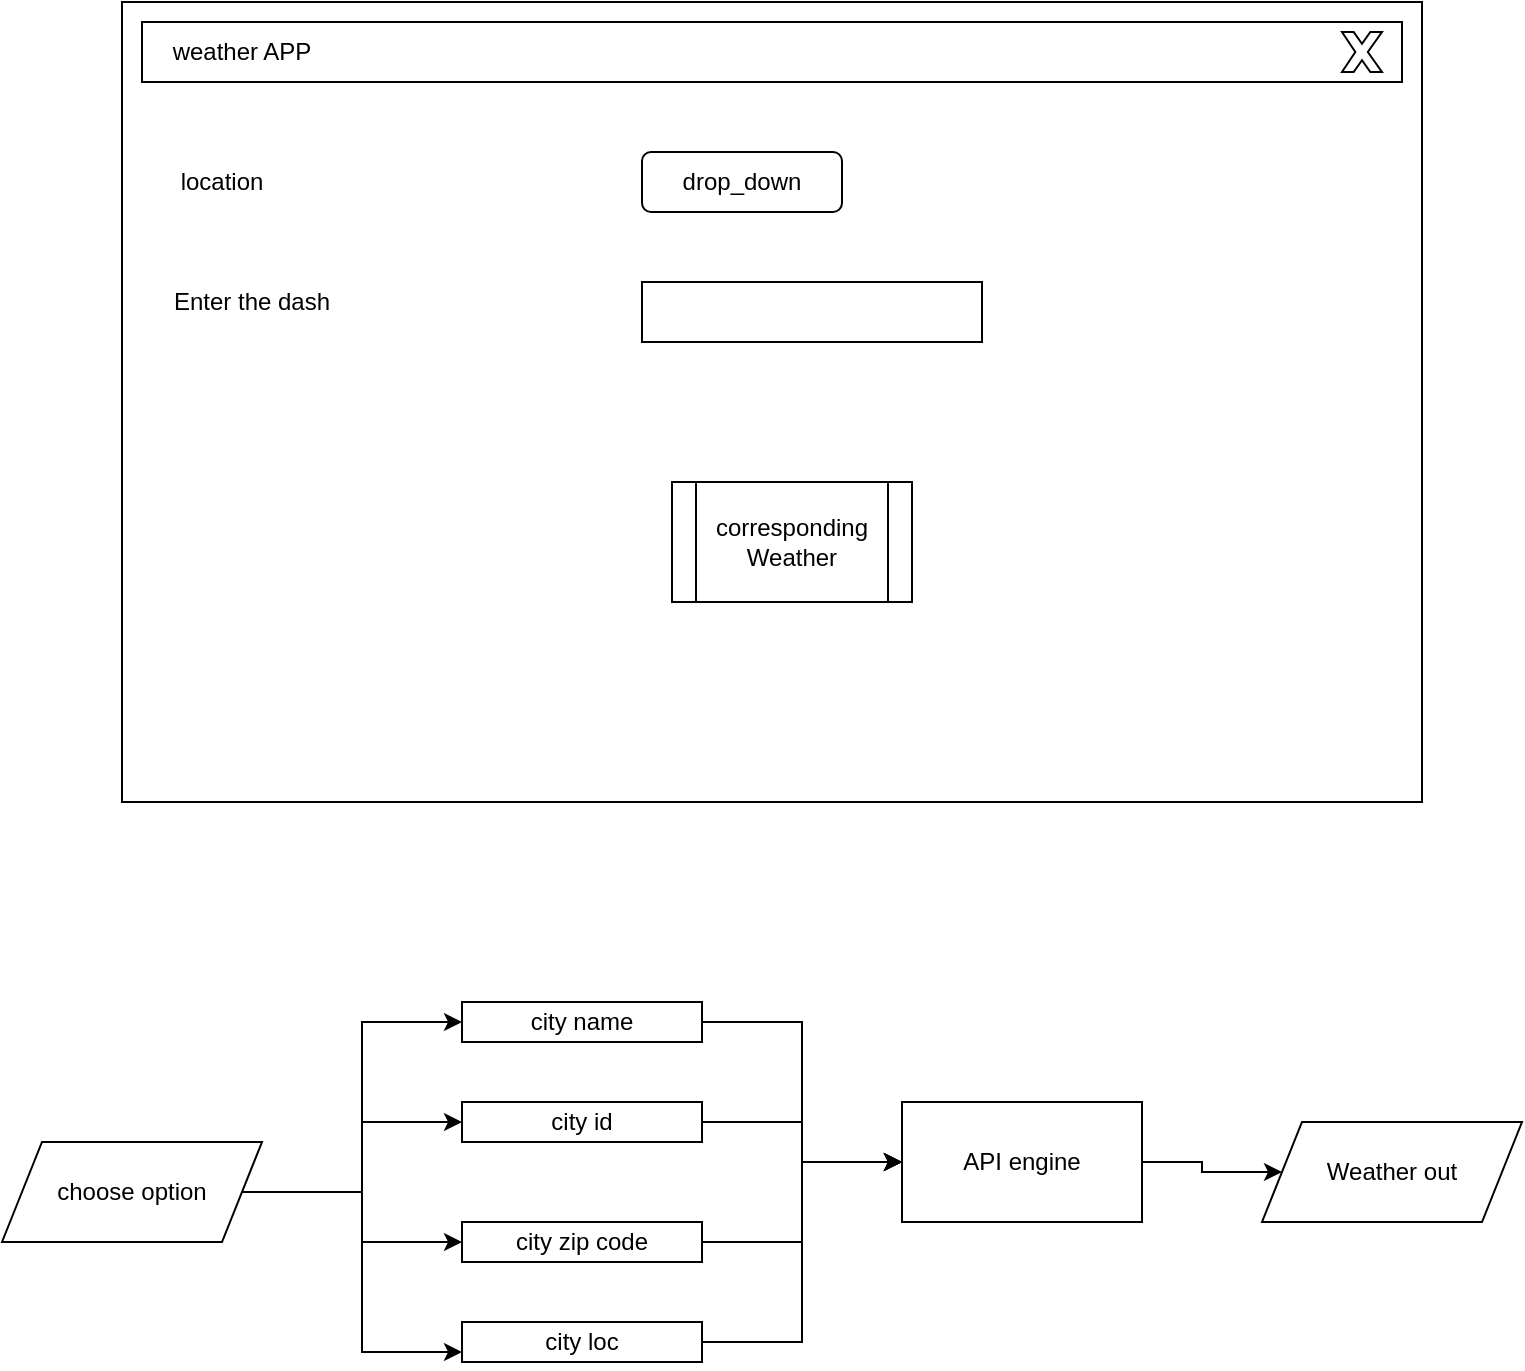 <mxfile version="14.1.8" type="device"><diagram id="G2HwqgGsZZw0c6GwyDDF" name="Page-1"><mxGraphModel dx="1264" dy="601" grid="1" gridSize="10" guides="1" tooltips="1" connect="1" arrows="1" fold="1" page="1" pageScale="1" pageWidth="850" pageHeight="1100" math="0" shadow="0"><root><mxCell id="0"/><mxCell id="1" parent="0"/><mxCell id="Ewg6NH4gF3VkrRxwN8s7-1" value="" style="rounded=0;whiteSpace=wrap;html=1;" parent="1" vertex="1"><mxGeometry x="90" y="50" width="650" height="400" as="geometry"/></mxCell><mxCell id="Ewg6NH4gF3VkrRxwN8s7-2" value="" style="rounded=0;whiteSpace=wrap;html=1;" parent="1" vertex="1"><mxGeometry x="100" y="60" width="630" height="30" as="geometry"/></mxCell><mxCell id="Ewg6NH4gF3VkrRxwN8s7-3" value="weather APP" style="text;html=1;strokeColor=none;fillColor=none;align=center;verticalAlign=middle;whiteSpace=wrap;rounded=0;" parent="1" vertex="1"><mxGeometry x="90" y="65" width="120" height="20" as="geometry"/></mxCell><mxCell id="Ewg6NH4gF3VkrRxwN8s7-4" value="" style="verticalLabelPosition=bottom;verticalAlign=top;html=1;shape=mxgraph.basic.x" parent="1" vertex="1"><mxGeometry x="700" y="65" width="20" height="20" as="geometry"/></mxCell><mxCell id="67P5gjwdFaJ6euNWnxhN-1" value="location" style="text;html=1;strokeColor=none;fillColor=none;align=center;verticalAlign=middle;whiteSpace=wrap;rounded=0;" vertex="1" parent="1"><mxGeometry x="120" y="130" width="40" height="20" as="geometry"/></mxCell><mxCell id="67P5gjwdFaJ6euNWnxhN-2" value="drop_down" style="rounded=1;whiteSpace=wrap;html=1;" vertex="1" parent="1"><mxGeometry x="350" y="125" width="100" height="30" as="geometry"/></mxCell><mxCell id="67P5gjwdFaJ6euNWnxhN-3" value="Enter the dash" style="text;html=1;strokeColor=none;fillColor=none;align=center;verticalAlign=middle;whiteSpace=wrap;rounded=0;" vertex="1" parent="1"><mxGeometry x="90" y="190" width="130" height="20" as="geometry"/></mxCell><mxCell id="67P5gjwdFaJ6euNWnxhN-5" value="" style="rounded=0;whiteSpace=wrap;html=1;" vertex="1" parent="1"><mxGeometry x="350" y="190" width="170" height="30" as="geometry"/></mxCell><mxCell id="67P5gjwdFaJ6euNWnxhN-6" value="corresponding Weather" style="shape=process;whiteSpace=wrap;html=1;backgroundOutline=1;" vertex="1" parent="1"><mxGeometry x="365" y="290" width="120" height="60" as="geometry"/></mxCell><mxCell id="67P5gjwdFaJ6euNWnxhN-13" style="edgeStyle=orthogonalEdgeStyle;rounded=0;orthogonalLoop=1;jettySize=auto;html=1;entryX=0;entryY=0.5;entryDx=0;entryDy=0;" edge="1" parent="1" source="67P5gjwdFaJ6euNWnxhN-7" target="67P5gjwdFaJ6euNWnxhN-8"><mxGeometry relative="1" as="geometry"/></mxCell><mxCell id="67P5gjwdFaJ6euNWnxhN-14" style="edgeStyle=orthogonalEdgeStyle;rounded=0;orthogonalLoop=1;jettySize=auto;html=1;entryX=0;entryY=0.5;entryDx=0;entryDy=0;" edge="1" parent="1" source="67P5gjwdFaJ6euNWnxhN-7" target="67P5gjwdFaJ6euNWnxhN-9"><mxGeometry relative="1" as="geometry"/></mxCell><mxCell id="67P5gjwdFaJ6euNWnxhN-15" style="edgeStyle=orthogonalEdgeStyle;rounded=0;orthogonalLoop=1;jettySize=auto;html=1;entryX=0;entryY=0.75;entryDx=0;entryDy=0;" edge="1" parent="1" source="67P5gjwdFaJ6euNWnxhN-7" target="67P5gjwdFaJ6euNWnxhN-12"><mxGeometry relative="1" as="geometry"/></mxCell><mxCell id="67P5gjwdFaJ6euNWnxhN-16" style="edgeStyle=orthogonalEdgeStyle;rounded=0;orthogonalLoop=1;jettySize=auto;html=1;entryX=0;entryY=0.5;entryDx=0;entryDy=0;" edge="1" parent="1" source="67P5gjwdFaJ6euNWnxhN-7" target="67P5gjwdFaJ6euNWnxhN-11"><mxGeometry relative="1" as="geometry"/></mxCell><mxCell id="67P5gjwdFaJ6euNWnxhN-7" value="choose option" style="shape=parallelogram;perimeter=parallelogramPerimeter;whiteSpace=wrap;html=1;fixedSize=1;" vertex="1" parent="1"><mxGeometry x="30" y="620" width="130" height="50" as="geometry"/></mxCell><mxCell id="67P5gjwdFaJ6euNWnxhN-21" style="edgeStyle=orthogonalEdgeStyle;rounded=0;orthogonalLoop=1;jettySize=auto;html=1;entryX=0;entryY=0.5;entryDx=0;entryDy=0;" edge="1" parent="1" source="67P5gjwdFaJ6euNWnxhN-8" target="67P5gjwdFaJ6euNWnxhN-17"><mxGeometry relative="1" as="geometry"/></mxCell><mxCell id="67P5gjwdFaJ6euNWnxhN-8" value="city name" style="rounded=0;whiteSpace=wrap;html=1;" vertex="1" parent="1"><mxGeometry x="260" y="550" width="120" height="20" as="geometry"/></mxCell><mxCell id="67P5gjwdFaJ6euNWnxhN-18" style="edgeStyle=orthogonalEdgeStyle;rounded=0;orthogonalLoop=1;jettySize=auto;html=1;" edge="1" parent="1" source="67P5gjwdFaJ6euNWnxhN-9" target="67P5gjwdFaJ6euNWnxhN-17"><mxGeometry relative="1" as="geometry"/></mxCell><mxCell id="67P5gjwdFaJ6euNWnxhN-9" value="city id" style="rounded=0;whiteSpace=wrap;html=1;" vertex="1" parent="1"><mxGeometry x="260" y="600" width="120" height="20" as="geometry"/></mxCell><mxCell id="67P5gjwdFaJ6euNWnxhN-19" style="edgeStyle=orthogonalEdgeStyle;rounded=0;orthogonalLoop=1;jettySize=auto;html=1;entryX=0;entryY=0.5;entryDx=0;entryDy=0;" edge="1" parent="1" source="67P5gjwdFaJ6euNWnxhN-11" target="67P5gjwdFaJ6euNWnxhN-17"><mxGeometry relative="1" as="geometry"/></mxCell><mxCell id="67P5gjwdFaJ6euNWnxhN-11" value="city zip code" style="rounded=0;whiteSpace=wrap;html=1;" vertex="1" parent="1"><mxGeometry x="260" y="660" width="120" height="20" as="geometry"/></mxCell><mxCell id="67P5gjwdFaJ6euNWnxhN-20" style="edgeStyle=orthogonalEdgeStyle;rounded=0;orthogonalLoop=1;jettySize=auto;html=1;entryX=0;entryY=0.5;entryDx=0;entryDy=0;" edge="1" parent="1" source="67P5gjwdFaJ6euNWnxhN-12" target="67P5gjwdFaJ6euNWnxhN-17"><mxGeometry relative="1" as="geometry"/></mxCell><mxCell id="67P5gjwdFaJ6euNWnxhN-12" value="city loc" style="rounded=0;whiteSpace=wrap;html=1;" vertex="1" parent="1"><mxGeometry x="260" y="710" width="120" height="20" as="geometry"/></mxCell><mxCell id="67P5gjwdFaJ6euNWnxhN-24" style="edgeStyle=orthogonalEdgeStyle;rounded=0;orthogonalLoop=1;jettySize=auto;html=1;" edge="1" parent="1" source="67P5gjwdFaJ6euNWnxhN-17" target="67P5gjwdFaJ6euNWnxhN-22"><mxGeometry relative="1" as="geometry"><mxPoint x="730" y="600" as="targetPoint"/></mxGeometry></mxCell><mxCell id="67P5gjwdFaJ6euNWnxhN-17" value="API engine" style="rounded=0;whiteSpace=wrap;html=1;" vertex="1" parent="1"><mxGeometry x="480" y="600" width="120" height="60" as="geometry"/></mxCell><mxCell id="67P5gjwdFaJ6euNWnxhN-22" value="Weather out" style="shape=parallelogram;perimeter=parallelogramPerimeter;whiteSpace=wrap;html=1;fixedSize=1;" vertex="1" parent="1"><mxGeometry x="660" y="610" width="130" height="50" as="geometry"/></mxCell></root></mxGraphModel></diagram></mxfile>